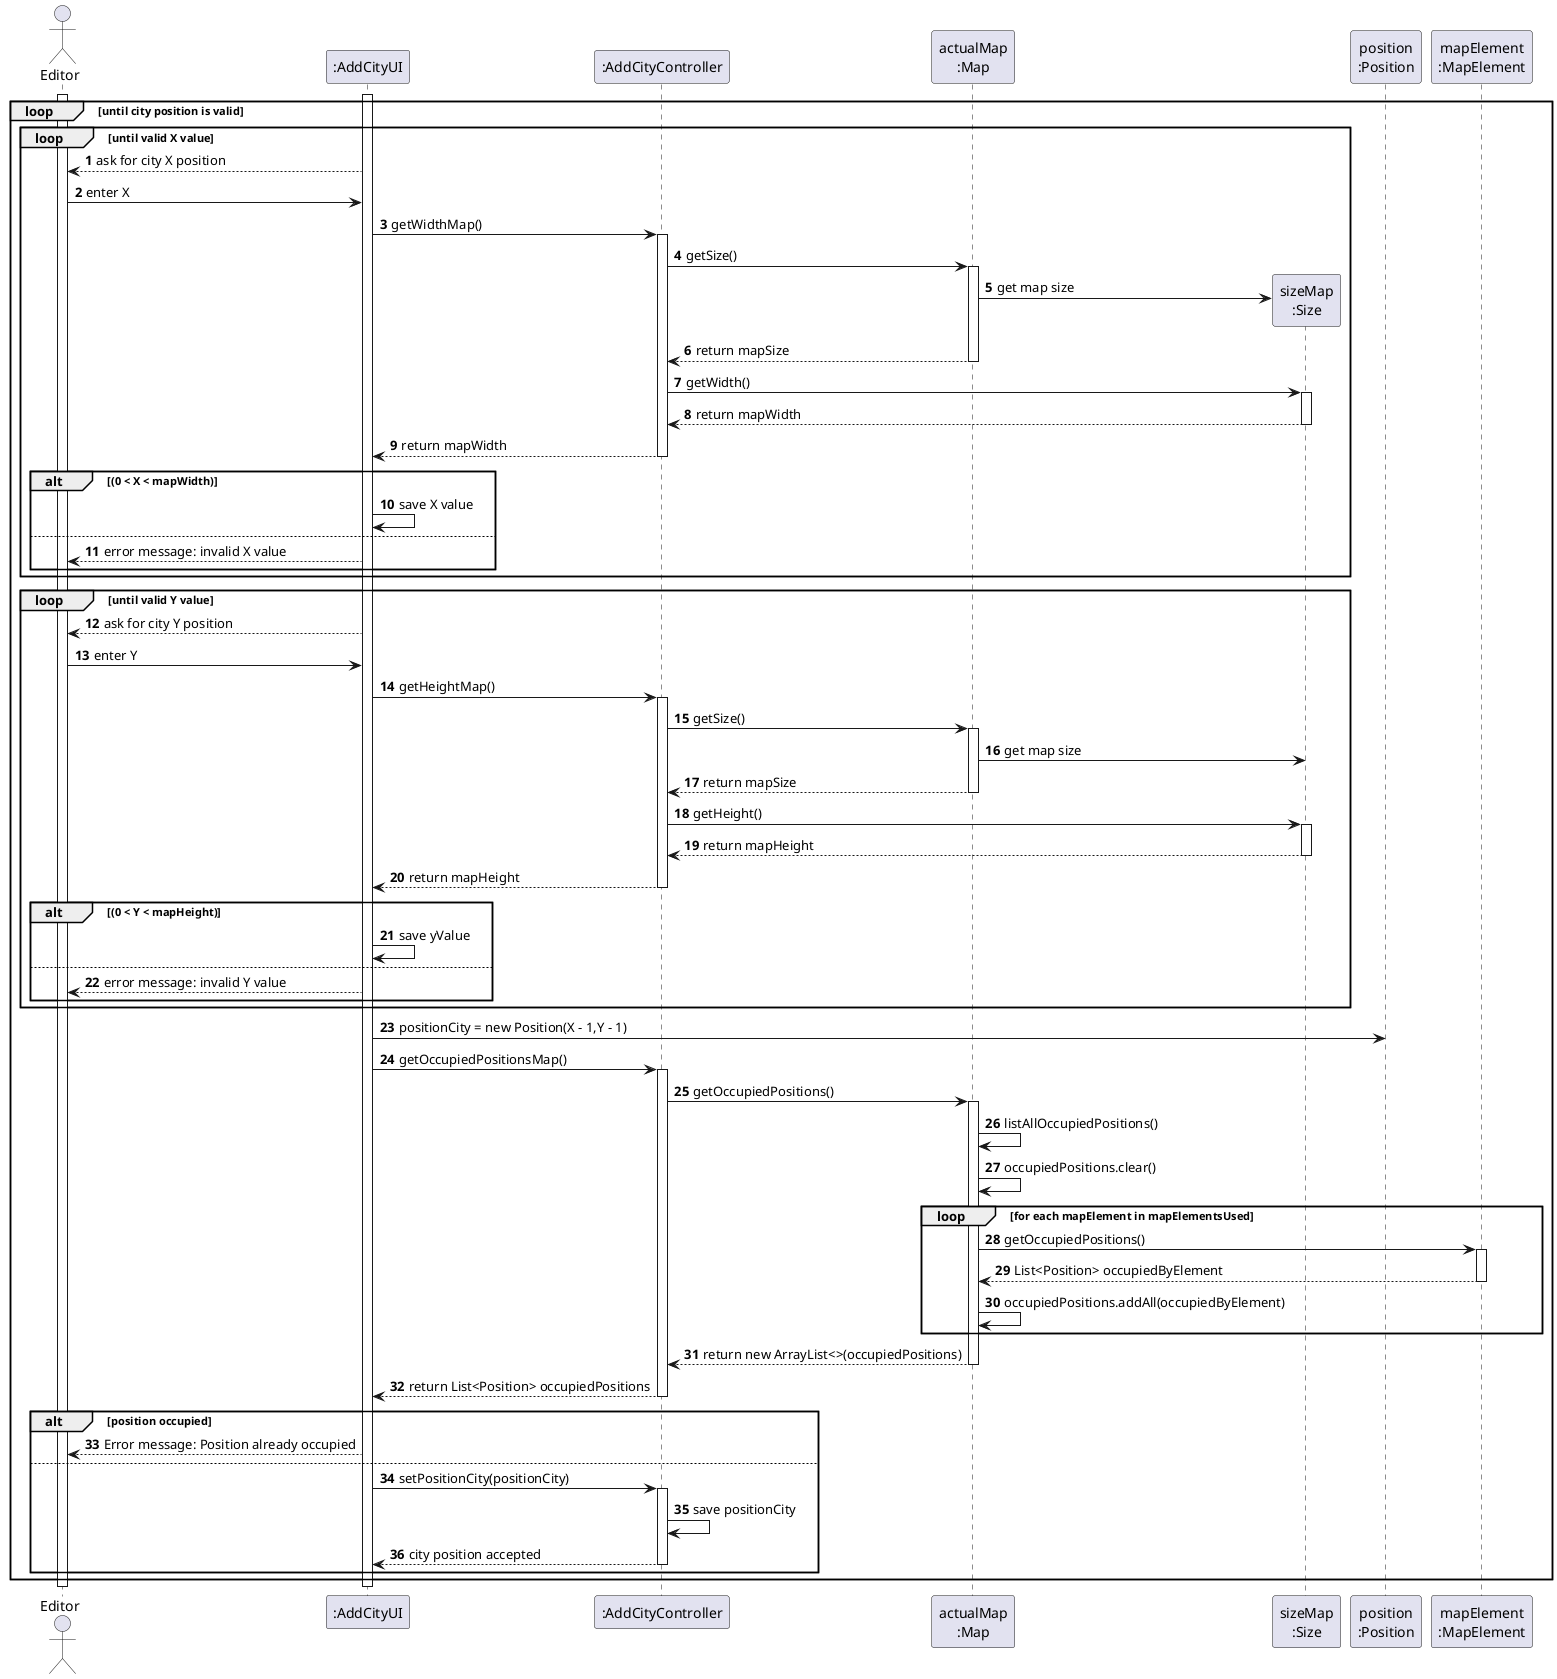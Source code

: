@startuml
skinparam packageStyle rectangle
skinparam shadowing false
autonumber

actor "Editor" as EDT
participant ":AddCityUI" as UI
participant ":AddCityController" as CTRL
participant "actualMap\n:Map" as MAP
participant "sizeMap\n:Size" as SIZE
participant "position\n:Position" as POS
participant "mapElement\n:MapElement" as MAP_ELEM

activate EDT
activate UI
loop until city position is valid
    loop until valid X value
        UI --> EDT : ask for city X position
        EDT -> UI : enter X
        UI -> CTRL : getWidthMap()
        activate CTRL
            CTRL -> MAP : getSize()
            activate MAP
                MAP -> SIZE** : get map size
                MAP --> CTRL : return mapSize
            deactivate MAP
            CTRL -> SIZE : getWidth()
            activate SIZE
                SIZE --> CTRL : return mapWidth
            deactivate SIZE
            CTRL --> UI : return mapWidth
        deactivate CTRL
        alt (0 < X < mapWidth)
            UI -> UI : save X value
        else
            UI --> EDT : error message: invalid X value
        end
    end
    loop until valid Y value
        UI --> EDT : ask for city Y position
        EDT -> UI : enter Y
        UI -> CTRL : getHeightMap()
        activate CTRL
            CTRL -> MAP : getSize()
            activate MAP
                MAP -> SIZE : get map size
                MAP --> CTRL : return mapSize
            deactivate MAP
            CTRL -> SIZE : getHeight()
            activate SIZE
                SIZE --> CTRL : return mapHeight
            deactivate SIZE
            CTRL --> UI : return mapHeight
        deactivate CTRL
        alt (0 < Y < mapHeight)
            UI -> UI : save yValue
        else
            UI --> EDT : error message: invalid Y value
        end
    end
    UI -> POS : positionCity = new Position(X - 1,Y - 1)
    UI -> CTRL : getOccupiedPositionsMap()
    activate CTRL
        CTRL -> MAP : getOccupiedPositions()
        activate MAP
            MAP -> MAP : listAllOccupiedPositions()
            MAP -> MAP : occupiedPositions.clear()
            loop for each mapElement in mapElementsUsed
                MAP -> MAP_ELEM : getOccupiedPositions()
                activate MAP_ELEM
                    MAP_ELEM --> MAP : List<Position> occupiedByElement
                deactivate MAP_ELEM
                MAP -> MAP : occupiedPositions.addAll(occupiedByElement)
            end
            MAP --> CTRL : return new ArrayList<>(occupiedPositions)
        deactivate MAP
        CTRL --> UI : return List<Position> occupiedPositions
    deactivate CTRL
    alt position occupied
        UI --> EDT : Error message: Position already occupied
    else
        UI -> CTRL : setPositionCity(positionCity)
        activate CTRL
            CTRL -> CTRL : save positionCity
            CTRL --> UI : city position accepted
        deactivate CTRL
    end
end
deactivate UI
deactivate EDT
@enduml

